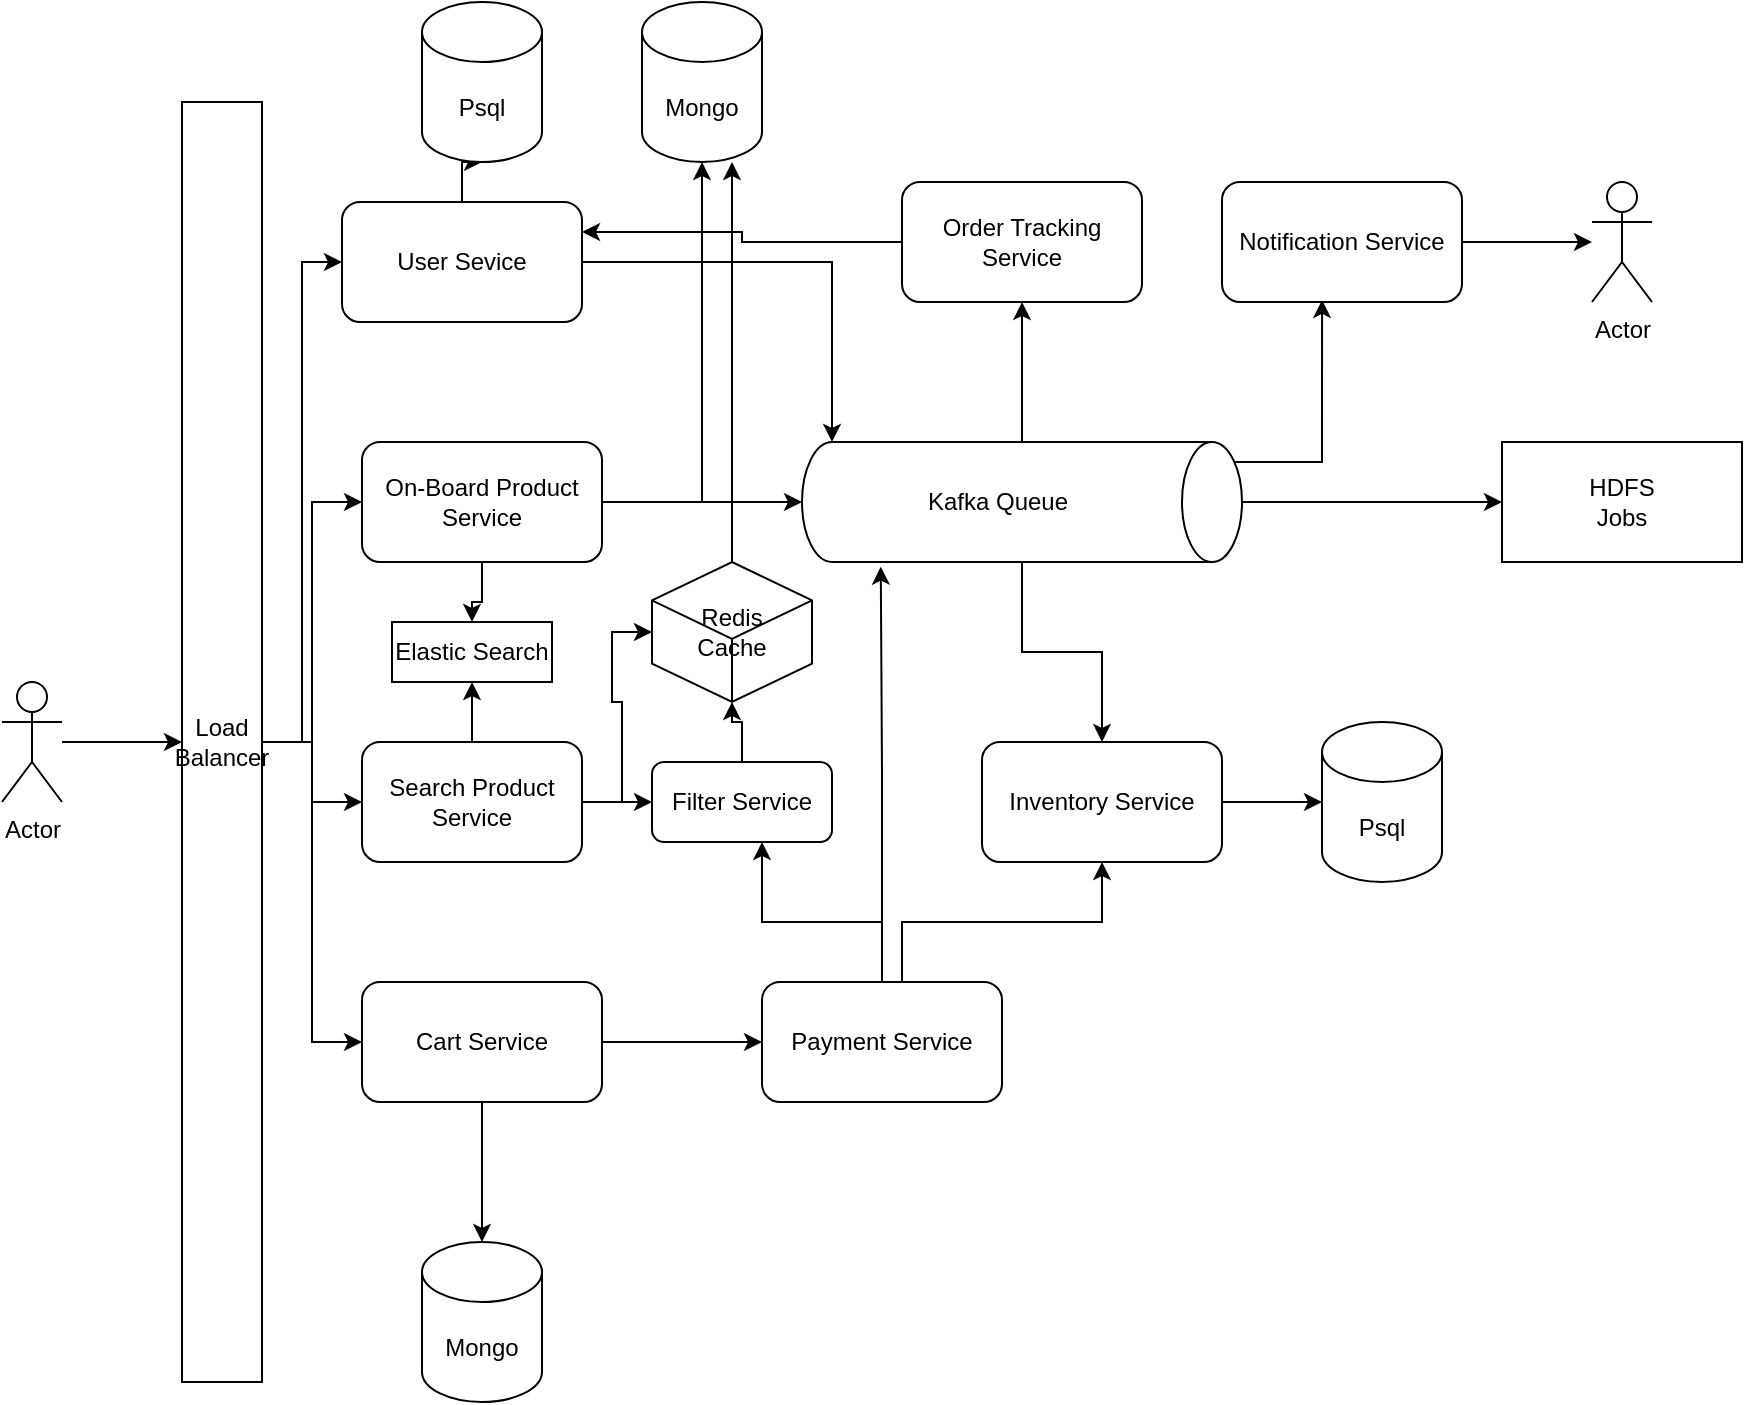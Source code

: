 <mxfile version="15.4.0" type="device"><diagram id="kgpKYQtTHZ0yAKxKKP6v" name="Page-1"><mxGraphModel dx="1008" dy="482" grid="1" gridSize="10" guides="1" tooltips="1" connect="1" arrows="1" fold="1" page="1" pageScale="1" pageWidth="850" pageHeight="1100" math="0" shadow="0"><root><mxCell id="0"/><mxCell id="1" parent="0"/><mxCell id="gevmZYziRi2_t3MZb-Qx-58" value="" style="edgeStyle=orthogonalEdgeStyle;rounded=0;orthogonalLoop=1;jettySize=auto;html=1;" edge="1" parent="1" source="gevmZYziRi2_t3MZb-Qx-3" target="gevmZYziRi2_t3MZb-Qx-4"><mxGeometry relative="1" as="geometry"/></mxCell><mxCell id="gevmZYziRi2_t3MZb-Qx-3" value="Actor" style="shape=umlActor;verticalLabelPosition=bottom;verticalAlign=top;html=1;outlineConnect=0;" vertex="1" parent="1"><mxGeometry x="10" y="340" width="30" height="60" as="geometry"/></mxCell><mxCell id="gevmZYziRi2_t3MZb-Qx-16" style="edgeStyle=orthogonalEdgeStyle;rounded=0;orthogonalLoop=1;jettySize=auto;html=1;entryX=0;entryY=0.5;entryDx=0;entryDy=0;" edge="1" parent="1" source="gevmZYziRi2_t3MZb-Qx-4" target="gevmZYziRi2_t3MZb-Qx-5"><mxGeometry relative="1" as="geometry"/></mxCell><mxCell id="gevmZYziRi2_t3MZb-Qx-17" style="edgeStyle=orthogonalEdgeStyle;rounded=0;orthogonalLoop=1;jettySize=auto;html=1;" edge="1" parent="1" source="gevmZYziRi2_t3MZb-Qx-4" target="gevmZYziRi2_t3MZb-Qx-7"><mxGeometry relative="1" as="geometry"/></mxCell><mxCell id="gevmZYziRi2_t3MZb-Qx-32" style="edgeStyle=orthogonalEdgeStyle;rounded=0;orthogonalLoop=1;jettySize=auto;html=1;entryX=0;entryY=0.5;entryDx=0;entryDy=0;" edge="1" parent="1" source="gevmZYziRi2_t3MZb-Qx-4" target="gevmZYziRi2_t3MZb-Qx-30"><mxGeometry relative="1" as="geometry"/></mxCell><mxCell id="gevmZYziRi2_t3MZb-Qx-36" style="edgeStyle=orthogonalEdgeStyle;rounded=0;orthogonalLoop=1;jettySize=auto;html=1;" edge="1" parent="1" source="gevmZYziRi2_t3MZb-Qx-4" target="gevmZYziRi2_t3MZb-Qx-33"><mxGeometry relative="1" as="geometry"/></mxCell><mxCell id="gevmZYziRi2_t3MZb-Qx-4" value="Load Balancer" style="rounded=0;whiteSpace=wrap;html=1;direction=south;" vertex="1" parent="1"><mxGeometry x="100" y="50" width="40" height="640" as="geometry"/></mxCell><mxCell id="gevmZYziRi2_t3MZb-Qx-10" value="" style="edgeStyle=orthogonalEdgeStyle;rounded=0;orthogonalLoop=1;jettySize=auto;html=1;" edge="1" parent="1" source="gevmZYziRi2_t3MZb-Qx-5" target="gevmZYziRi2_t3MZb-Qx-9"><mxGeometry relative="1" as="geometry"/></mxCell><mxCell id="gevmZYziRi2_t3MZb-Qx-20" style="edgeStyle=orthogonalEdgeStyle;rounded=0;orthogonalLoop=1;jettySize=auto;html=1;entryX=0;entryY=1;entryDx=0;entryDy=-15;entryPerimeter=0;" edge="1" parent="1" source="gevmZYziRi2_t3MZb-Qx-5" target="gevmZYziRi2_t3MZb-Qx-13"><mxGeometry relative="1" as="geometry"/></mxCell><mxCell id="gevmZYziRi2_t3MZb-Qx-5" value="User Sevice" style="rounded=1;whiteSpace=wrap;html=1;" vertex="1" parent="1"><mxGeometry x="180" y="100" width="120" height="60" as="geometry"/></mxCell><mxCell id="gevmZYziRi2_t3MZb-Qx-12" value="" style="edgeStyle=orthogonalEdgeStyle;rounded=0;orthogonalLoop=1;jettySize=auto;html=1;" edge="1" parent="1" source="gevmZYziRi2_t3MZb-Qx-7" target="gevmZYziRi2_t3MZb-Qx-11"><mxGeometry relative="1" as="geometry"/></mxCell><mxCell id="gevmZYziRi2_t3MZb-Qx-14" style="edgeStyle=orthogonalEdgeStyle;rounded=0;orthogonalLoop=1;jettySize=auto;html=1;" edge="1" parent="1" source="gevmZYziRi2_t3MZb-Qx-7" target="gevmZYziRi2_t3MZb-Qx-13"><mxGeometry relative="1" as="geometry"/></mxCell><mxCell id="gevmZYziRi2_t3MZb-Qx-29" value="" style="edgeStyle=orthogonalEdgeStyle;rounded=0;orthogonalLoop=1;jettySize=auto;html=1;" edge="1" parent="1" source="gevmZYziRi2_t3MZb-Qx-7" target="gevmZYziRi2_t3MZb-Qx-27"><mxGeometry relative="1" as="geometry"/></mxCell><mxCell id="gevmZYziRi2_t3MZb-Qx-7" value="On-Board Product Service" style="rounded=1;whiteSpace=wrap;html=1;" vertex="1" parent="1"><mxGeometry x="190" y="220" width="120" height="60" as="geometry"/></mxCell><mxCell id="gevmZYziRi2_t3MZb-Qx-9" value="Psql" style="shape=cylinder3;whiteSpace=wrap;html=1;boundedLbl=1;backgroundOutline=1;size=15;" vertex="1" parent="1"><mxGeometry x="220" width="60" height="80" as="geometry"/></mxCell><mxCell id="gevmZYziRi2_t3MZb-Qx-11" value="Mongo" style="shape=cylinder3;whiteSpace=wrap;html=1;boundedLbl=1;backgroundOutline=1;size=15;" vertex="1" parent="1"><mxGeometry x="330" width="60" height="80" as="geometry"/></mxCell><mxCell id="gevmZYziRi2_t3MZb-Qx-40" value="" style="edgeStyle=orthogonalEdgeStyle;rounded=0;orthogonalLoop=1;jettySize=auto;html=1;" edge="1" parent="1" source="gevmZYziRi2_t3MZb-Qx-13" target="gevmZYziRi2_t3MZb-Qx-18"><mxGeometry relative="1" as="geometry"/></mxCell><mxCell id="gevmZYziRi2_t3MZb-Qx-45" value="" style="edgeStyle=orthogonalEdgeStyle;rounded=0;orthogonalLoop=1;jettySize=auto;html=1;" edge="1" parent="1" source="gevmZYziRi2_t3MZb-Qx-13" target="gevmZYziRi2_t3MZb-Qx-44"><mxGeometry relative="1" as="geometry"/></mxCell><mxCell id="gevmZYziRi2_t3MZb-Qx-60" value="" style="edgeStyle=orthogonalEdgeStyle;rounded=0;orthogonalLoop=1;jettySize=auto;html=1;" edge="1" parent="1" source="gevmZYziRi2_t3MZb-Qx-13" target="gevmZYziRi2_t3MZb-Qx-59"><mxGeometry relative="1" as="geometry"/></mxCell><mxCell id="gevmZYziRi2_t3MZb-Qx-62" style="edgeStyle=orthogonalEdgeStyle;rounded=0;orthogonalLoop=1;jettySize=auto;html=1;entryX=0.417;entryY=0.983;entryDx=0;entryDy=0;entryPerimeter=0;exitX=0.145;exitY=0;exitDx=0;exitDy=4.35;exitPerimeter=0;" edge="1" parent="1" source="gevmZYziRi2_t3MZb-Qx-13" target="gevmZYziRi2_t3MZb-Qx-61"><mxGeometry relative="1" as="geometry"><Array as="points"><mxPoint x="626" y="230"/><mxPoint x="670" y="230"/></Array></mxGeometry></mxCell><mxCell id="gevmZYziRi2_t3MZb-Qx-13" value="Kafka Queue" style="shape=cylinder3;whiteSpace=wrap;html=1;boundedLbl=1;backgroundOutline=1;size=15;direction=south;" vertex="1" parent="1"><mxGeometry x="410" y="220" width="220" height="60" as="geometry"/></mxCell><mxCell id="gevmZYziRi2_t3MZb-Qx-47" value="" style="edgeStyle=orthogonalEdgeStyle;rounded=0;orthogonalLoop=1;jettySize=auto;html=1;" edge="1" parent="1" source="gevmZYziRi2_t3MZb-Qx-18" target="gevmZYziRi2_t3MZb-Qx-24"><mxGeometry relative="1" as="geometry"/></mxCell><mxCell id="gevmZYziRi2_t3MZb-Qx-18" value="Inventory Service" style="rounded=1;whiteSpace=wrap;html=1;" vertex="1" parent="1"><mxGeometry x="500" y="370" width="120" height="60" as="geometry"/></mxCell><mxCell id="gevmZYziRi2_t3MZb-Qx-24" value="Psql" style="shape=cylinder3;whiteSpace=wrap;html=1;boundedLbl=1;backgroundOutline=1;size=15;" vertex="1" parent="1"><mxGeometry x="670" y="360" width="60" height="80" as="geometry"/></mxCell><mxCell id="gevmZYziRi2_t3MZb-Qx-27" value="Elastic Search" style="rounded=0;whiteSpace=wrap;html=1;" vertex="1" parent="1"><mxGeometry x="205" y="310" width="80" height="30" as="geometry"/></mxCell><mxCell id="gevmZYziRi2_t3MZb-Qx-51" value="" style="edgeStyle=orthogonalEdgeStyle;rounded=0;orthogonalLoop=1;jettySize=auto;html=1;" edge="1" parent="1" source="gevmZYziRi2_t3MZb-Qx-30" target="gevmZYziRi2_t3MZb-Qx-49"><mxGeometry relative="1" as="geometry"/></mxCell><mxCell id="gevmZYziRi2_t3MZb-Qx-55" style="edgeStyle=orthogonalEdgeStyle;rounded=0;orthogonalLoop=1;jettySize=auto;html=1;entryX=0;entryY=0.5;entryDx=0;entryDy=0;entryPerimeter=0;" edge="1" parent="1" source="gevmZYziRi2_t3MZb-Qx-30" target="gevmZYziRi2_t3MZb-Qx-52"><mxGeometry relative="1" as="geometry"/></mxCell><mxCell id="gevmZYziRi2_t3MZb-Qx-57" value="" style="edgeStyle=orthogonalEdgeStyle;rounded=0;orthogonalLoop=1;jettySize=auto;html=1;" edge="1" parent="1" source="gevmZYziRi2_t3MZb-Qx-30" target="gevmZYziRi2_t3MZb-Qx-27"><mxGeometry relative="1" as="geometry"/></mxCell><mxCell id="gevmZYziRi2_t3MZb-Qx-30" value="Search Product Service" style="rounded=1;whiteSpace=wrap;html=1;" vertex="1" parent="1"><mxGeometry x="190" y="370" width="110" height="60" as="geometry"/></mxCell><mxCell id="gevmZYziRi2_t3MZb-Qx-35" value="" style="edgeStyle=orthogonalEdgeStyle;rounded=0;orthogonalLoop=1;jettySize=auto;html=1;" edge="1" parent="1" source="gevmZYziRi2_t3MZb-Qx-33" target="gevmZYziRi2_t3MZb-Qx-34"><mxGeometry relative="1" as="geometry"/></mxCell><mxCell id="gevmZYziRi2_t3MZb-Qx-38" value="" style="edgeStyle=orthogonalEdgeStyle;rounded=0;orthogonalLoop=1;jettySize=auto;html=1;" edge="1" parent="1" source="gevmZYziRi2_t3MZb-Qx-33" target="gevmZYziRi2_t3MZb-Qx-37"><mxGeometry relative="1" as="geometry"/></mxCell><mxCell id="gevmZYziRi2_t3MZb-Qx-33" value="Cart Service" style="rounded=1;whiteSpace=wrap;html=1;" vertex="1" parent="1"><mxGeometry x="190" y="490" width="120" height="60" as="geometry"/></mxCell><mxCell id="gevmZYziRi2_t3MZb-Qx-34" value="Mongo" style="shape=cylinder3;whiteSpace=wrap;html=1;boundedLbl=1;backgroundOutline=1;size=15;" vertex="1" parent="1"><mxGeometry x="220" y="620" width="60" height="80" as="geometry"/></mxCell><mxCell id="gevmZYziRi2_t3MZb-Qx-43" value="" style="edgeStyle=orthogonalEdgeStyle;rounded=0;orthogonalLoop=1;jettySize=auto;html=1;" edge="1" parent="1" source="gevmZYziRi2_t3MZb-Qx-37" target="gevmZYziRi2_t3MZb-Qx-18"><mxGeometry relative="1" as="geometry"><Array as="points"><mxPoint x="460" y="460"/><mxPoint x="560" y="460"/></Array></mxGeometry></mxCell><mxCell id="gevmZYziRi2_t3MZb-Qx-48" style="edgeStyle=orthogonalEdgeStyle;rounded=0;orthogonalLoop=1;jettySize=auto;html=1;entryX=1.039;entryY=0.821;entryDx=0;entryDy=0;entryPerimeter=0;" edge="1" parent="1" source="gevmZYziRi2_t3MZb-Qx-37" target="gevmZYziRi2_t3MZb-Qx-13"><mxGeometry relative="1" as="geometry"/></mxCell><mxCell id="gevmZYziRi2_t3MZb-Qx-50" style="edgeStyle=orthogonalEdgeStyle;rounded=0;orthogonalLoop=1;jettySize=auto;html=1;" edge="1" parent="1" source="gevmZYziRi2_t3MZb-Qx-37" target="gevmZYziRi2_t3MZb-Qx-49"><mxGeometry relative="1" as="geometry"><mxPoint x="390" y="430" as="targetPoint"/><Array as="points"><mxPoint x="450" y="460"/><mxPoint x="390" y="460"/></Array></mxGeometry></mxCell><mxCell id="gevmZYziRi2_t3MZb-Qx-37" value="Payment Service" style="whiteSpace=wrap;html=1;rounded=1;" vertex="1" parent="1"><mxGeometry x="390" y="490" width="120" height="60" as="geometry"/></mxCell><mxCell id="gevmZYziRi2_t3MZb-Qx-46" style="edgeStyle=orthogonalEdgeStyle;rounded=0;orthogonalLoop=1;jettySize=auto;html=1;entryX=1;entryY=0.25;entryDx=0;entryDy=0;" edge="1" parent="1" source="gevmZYziRi2_t3MZb-Qx-44" target="gevmZYziRi2_t3MZb-Qx-5"><mxGeometry relative="1" as="geometry"/></mxCell><mxCell id="gevmZYziRi2_t3MZb-Qx-44" value="Order Tracking Service" style="rounded=1;whiteSpace=wrap;html=1;" vertex="1" parent="1"><mxGeometry x="460" y="90" width="120" height="60" as="geometry"/></mxCell><mxCell id="gevmZYziRi2_t3MZb-Qx-54" value="" style="edgeStyle=orthogonalEdgeStyle;rounded=0;orthogonalLoop=1;jettySize=auto;html=1;" edge="1" parent="1" source="gevmZYziRi2_t3MZb-Qx-49" target="gevmZYziRi2_t3MZb-Qx-52"><mxGeometry relative="1" as="geometry"/></mxCell><mxCell id="gevmZYziRi2_t3MZb-Qx-49" value="Filter Service" style="rounded=1;whiteSpace=wrap;html=1;" vertex="1" parent="1"><mxGeometry x="335" y="380" width="90" height="40" as="geometry"/></mxCell><mxCell id="gevmZYziRi2_t3MZb-Qx-56" style="edgeStyle=orthogonalEdgeStyle;rounded=0;orthogonalLoop=1;jettySize=auto;html=1;entryX=0.75;entryY=1;entryDx=0;entryDy=0;entryPerimeter=0;" edge="1" parent="1" source="gevmZYziRi2_t3MZb-Qx-52" target="gevmZYziRi2_t3MZb-Qx-11"><mxGeometry relative="1" as="geometry"/></mxCell><mxCell id="gevmZYziRi2_t3MZb-Qx-52" value="Redis&lt;br&gt;Cache" style="html=1;whiteSpace=wrap;shape=isoCube2;backgroundOutline=1;isoAngle=15;" vertex="1" parent="1"><mxGeometry x="335" y="280" width="80" height="70" as="geometry"/></mxCell><mxCell id="gevmZYziRi2_t3MZb-Qx-59" value="HDFS&lt;br&gt;Jobs" style="whiteSpace=wrap;html=1;" vertex="1" parent="1"><mxGeometry x="760" y="220" width="120" height="60" as="geometry"/></mxCell><mxCell id="gevmZYziRi2_t3MZb-Qx-64" value="" style="edgeStyle=orthogonalEdgeStyle;rounded=0;orthogonalLoop=1;jettySize=auto;html=1;" edge="1" parent="1" source="gevmZYziRi2_t3MZb-Qx-61" target="gevmZYziRi2_t3MZb-Qx-63"><mxGeometry relative="1" as="geometry"/></mxCell><mxCell id="gevmZYziRi2_t3MZb-Qx-61" value="Notification Service" style="rounded=1;whiteSpace=wrap;html=1;" vertex="1" parent="1"><mxGeometry x="620" y="90" width="120" height="60" as="geometry"/></mxCell><mxCell id="gevmZYziRi2_t3MZb-Qx-63" value="Actor" style="shape=umlActor;verticalLabelPosition=bottom;verticalAlign=top;html=1;outlineConnect=0;" vertex="1" parent="1"><mxGeometry x="805" y="90" width="30" height="60" as="geometry"/></mxCell></root></mxGraphModel></diagram></mxfile>
